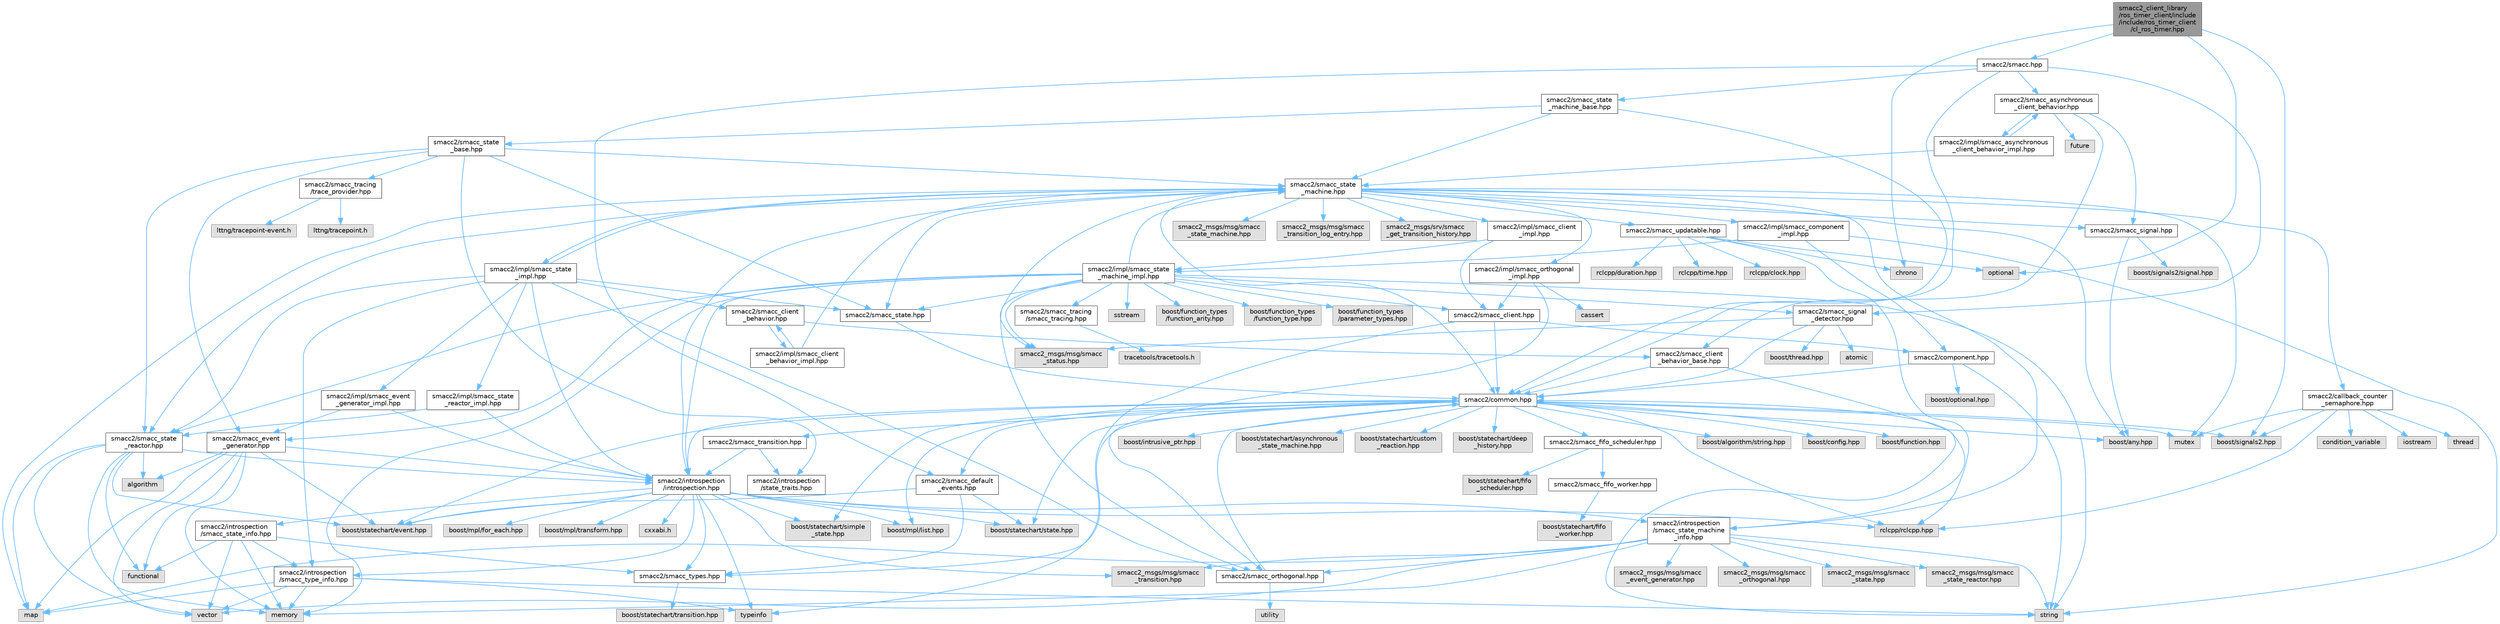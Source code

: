 digraph "smacc2_client_library/ros_timer_client/include/include/ros_timer_client/cl_ros_timer.hpp"
{
 // LATEX_PDF_SIZE
  bgcolor="transparent";
  edge [fontname=Helvetica,fontsize=10,labelfontname=Helvetica,labelfontsize=10];
  node [fontname=Helvetica,fontsize=10,shape=box,height=0.2,width=0.4];
  Node1 [label="smacc2_client_library\l/ros_timer_client/include\l/include/ros_timer_client\l/cl_ros_timer.hpp",height=0.2,width=0.4,color="gray40", fillcolor="grey60", style="filled", fontcolor="black",tooltip=" "];
  Node1 -> Node2 [color="steelblue1",style="solid"];
  Node2 [label="boost/signals2.hpp",height=0.2,width=0.4,color="grey60", fillcolor="#E0E0E0", style="filled",tooltip=" "];
  Node1 -> Node3 [color="steelblue1",style="solid"];
  Node3 [label="chrono",height=0.2,width=0.4,color="grey60", fillcolor="#E0E0E0", style="filled",tooltip=" "];
  Node1 -> Node4 [color="steelblue1",style="solid"];
  Node4 [label="optional",height=0.2,width=0.4,color="grey60", fillcolor="#E0E0E0", style="filled",tooltip=" "];
  Node1 -> Node5 [color="steelblue1",style="solid"];
  Node5 [label="smacc2/smacc.hpp",height=0.2,width=0.4,color="grey40", fillcolor="white", style="filled",URL="$smacc_8hpp.html",tooltip=" "];
  Node5 -> Node6 [color="steelblue1",style="solid"];
  Node6 [label="smacc2/common.hpp",height=0.2,width=0.4,color="grey40", fillcolor="white", style="filled",URL="$include_2smacc2_2common_8hpp.html",tooltip=" "];
  Node6 -> Node7 [color="steelblue1",style="solid"];
  Node7 [label="boost/statechart/asynchronous\l_state_machine.hpp",height=0.2,width=0.4,color="grey60", fillcolor="#E0E0E0", style="filled",tooltip=" "];
  Node6 -> Node8 [color="steelblue1",style="solid"];
  Node8 [label="boost/statechart/custom\l_reaction.hpp",height=0.2,width=0.4,color="grey60", fillcolor="#E0E0E0", style="filled",tooltip=" "];
  Node6 -> Node9 [color="steelblue1",style="solid"];
  Node9 [label="boost/statechart/deep\l_history.hpp",height=0.2,width=0.4,color="grey60", fillcolor="#E0E0E0", style="filled",tooltip=" "];
  Node6 -> Node10 [color="steelblue1",style="solid"];
  Node10 [label="boost/statechart/event.hpp",height=0.2,width=0.4,color="grey60", fillcolor="#E0E0E0", style="filled",tooltip=" "];
  Node6 -> Node11 [color="steelblue1",style="solid"];
  Node11 [label="boost/statechart/simple\l_state.hpp",height=0.2,width=0.4,color="grey60", fillcolor="#E0E0E0", style="filled",tooltip=" "];
  Node6 -> Node12 [color="steelblue1",style="solid"];
  Node12 [label="boost/statechart/state.hpp",height=0.2,width=0.4,color="grey60", fillcolor="#E0E0E0", style="filled",tooltip=" "];
  Node6 -> Node13 [color="steelblue1",style="solid"];
  Node13 [label="boost/algorithm/string.hpp",height=0.2,width=0.4,color="grey60", fillcolor="#E0E0E0", style="filled",tooltip=" "];
  Node6 -> Node14 [color="steelblue1",style="solid"];
  Node14 [label="boost/any.hpp",height=0.2,width=0.4,color="grey60", fillcolor="#E0E0E0", style="filled",tooltip=" "];
  Node6 -> Node15 [color="steelblue1",style="solid"];
  Node15 [label="boost/config.hpp",height=0.2,width=0.4,color="grey60", fillcolor="#E0E0E0", style="filled",tooltip=" "];
  Node6 -> Node16 [color="steelblue1",style="solid"];
  Node16 [label="boost/function.hpp",height=0.2,width=0.4,color="grey60", fillcolor="#E0E0E0", style="filled",tooltip=" "];
  Node6 -> Node17 [color="steelblue1",style="solid"];
  Node17 [label="boost/intrusive_ptr.hpp",height=0.2,width=0.4,color="grey60", fillcolor="#E0E0E0", style="filled",tooltip=" "];
  Node6 -> Node18 [color="steelblue1",style="solid"];
  Node18 [label="boost/mpl/list.hpp",height=0.2,width=0.4,color="grey60", fillcolor="#E0E0E0", style="filled",tooltip=" "];
  Node6 -> Node2 [color="steelblue1",style="solid"];
  Node6 -> Node19 [color="steelblue1",style="solid"];
  Node19 [label="mutex",height=0.2,width=0.4,color="grey60", fillcolor="#E0E0E0", style="filled",tooltip=" "];
  Node6 -> Node20 [color="steelblue1",style="solid"];
  Node20 [label="rclcpp/rclcpp.hpp",height=0.2,width=0.4,color="grey60", fillcolor="#E0E0E0", style="filled",tooltip=" "];
  Node6 -> Node21 [color="steelblue1",style="solid"];
  Node21 [label="smacc2/introspection\l/introspection.hpp",height=0.2,width=0.4,color="grey40", fillcolor="white", style="filled",URL="$introspection_8hpp.html",tooltip=" "];
  Node21 -> Node10 [color="steelblue1",style="solid"];
  Node21 -> Node11 [color="steelblue1",style="solid"];
  Node21 -> Node12 [color="steelblue1",style="solid"];
  Node21 -> Node22 [color="steelblue1",style="solid"];
  Node22 [label="boost/mpl/for_each.hpp",height=0.2,width=0.4,color="grey60", fillcolor="#E0E0E0", style="filled",tooltip=" "];
  Node21 -> Node18 [color="steelblue1",style="solid"];
  Node21 -> Node23 [color="steelblue1",style="solid"];
  Node23 [label="boost/mpl/transform.hpp",height=0.2,width=0.4,color="grey60", fillcolor="#E0E0E0", style="filled",tooltip=" "];
  Node21 -> Node20 [color="steelblue1",style="solid"];
  Node21 -> Node24 [color="steelblue1",style="solid"];
  Node24 [label="typeinfo",height=0.2,width=0.4,color="grey60", fillcolor="#E0E0E0", style="filled",tooltip=" "];
  Node21 -> Node25 [color="steelblue1",style="solid"];
  Node25 [label="smacc2/introspection\l/smacc_state_info.hpp",height=0.2,width=0.4,color="grey40", fillcolor="white", style="filled",URL="$smacc__state__info_8hpp.html",tooltip=" "];
  Node25 -> Node26 [color="steelblue1",style="solid"];
  Node26 [label="functional",height=0.2,width=0.4,color="grey60", fillcolor="#E0E0E0", style="filled",tooltip=" "];
  Node25 -> Node27 [color="steelblue1",style="solid"];
  Node27 [label="memory",height=0.2,width=0.4,color="grey60", fillcolor="#E0E0E0", style="filled",tooltip=" "];
  Node25 -> Node28 [color="steelblue1",style="solid"];
  Node28 [label="smacc2/introspection\l/smacc_type_info.hpp",height=0.2,width=0.4,color="grey40", fillcolor="white", style="filled",URL="$smacc__type__info_8hpp.html",tooltip=" "];
  Node28 -> Node29 [color="steelblue1",style="solid"];
  Node29 [label="map",height=0.2,width=0.4,color="grey60", fillcolor="#E0E0E0", style="filled",tooltip=" "];
  Node28 -> Node27 [color="steelblue1",style="solid"];
  Node28 -> Node30 [color="steelblue1",style="solid"];
  Node30 [label="string",height=0.2,width=0.4,color="grey60", fillcolor="#E0E0E0", style="filled",tooltip=" "];
  Node28 -> Node24 [color="steelblue1",style="solid"];
  Node28 -> Node31 [color="steelblue1",style="solid"];
  Node31 [label="vector",height=0.2,width=0.4,color="grey60", fillcolor="#E0E0E0", style="filled",tooltip=" "];
  Node25 -> Node32 [color="steelblue1",style="solid"];
  Node32 [label="smacc2/smacc_types.hpp",height=0.2,width=0.4,color="grey40", fillcolor="white", style="filled",URL="$smacc__types_8hpp.html",tooltip=" "];
  Node32 -> Node33 [color="steelblue1",style="solid"];
  Node33 [label="boost/statechart/transition.hpp",height=0.2,width=0.4,color="grey60", fillcolor="#E0E0E0", style="filled",tooltip=" "];
  Node25 -> Node31 [color="steelblue1",style="solid"];
  Node21 -> Node28 [color="steelblue1",style="solid"];
  Node21 -> Node32 [color="steelblue1",style="solid"];
  Node21 -> Node34 [color="steelblue1",style="solid"];
  Node34 [label="cxxabi.h",height=0.2,width=0.4,color="grey60", fillcolor="#E0E0E0", style="filled",tooltip=" "];
  Node21 -> Node35 [color="steelblue1",style="solid"];
  Node35 [label="smacc2_msgs/msg/smacc\l_transition.hpp",height=0.2,width=0.4,color="grey60", fillcolor="#E0E0E0", style="filled",tooltip=" "];
  Node21 -> Node36 [color="steelblue1",style="solid"];
  Node36 [label="smacc2/introspection\l/smacc_state_machine\l_info.hpp",height=0.2,width=0.4,color="grey40", fillcolor="white", style="filled",URL="$smacc__state__machine__info_8hpp.html",tooltip=" "];
  Node36 -> Node29 [color="steelblue1",style="solid"];
  Node36 -> Node27 [color="steelblue1",style="solid"];
  Node36 -> Node30 [color="steelblue1",style="solid"];
  Node36 -> Node31 [color="steelblue1",style="solid"];
  Node36 -> Node6 [color="steelblue1",style="solid"];
  Node36 -> Node37 [color="steelblue1",style="solid"];
  Node37 [label="smacc2/smacc_orthogonal.hpp",height=0.2,width=0.4,color="grey40", fillcolor="white", style="filled",URL="$smacc__orthogonal_8hpp.html",tooltip=" "];
  Node37 -> Node6 [color="steelblue1",style="solid"];
  Node37 -> Node38 [color="steelblue1",style="solid"];
  Node38 [label="utility",height=0.2,width=0.4,color="grey60", fillcolor="#E0E0E0", style="filled",tooltip=" "];
  Node36 -> Node39 [color="steelblue1",style="solid"];
  Node39 [label="smacc2_msgs/msg/smacc\l_event_generator.hpp",height=0.2,width=0.4,color="grey60", fillcolor="#E0E0E0", style="filled",tooltip=" "];
  Node36 -> Node40 [color="steelblue1",style="solid"];
  Node40 [label="smacc2_msgs/msg/smacc\l_orthogonal.hpp",height=0.2,width=0.4,color="grey60", fillcolor="#E0E0E0", style="filled",tooltip=" "];
  Node36 -> Node41 [color="steelblue1",style="solid"];
  Node41 [label="smacc2_msgs/msg/smacc\l_state.hpp",height=0.2,width=0.4,color="grey60", fillcolor="#E0E0E0", style="filled",tooltip=" "];
  Node36 -> Node42 [color="steelblue1",style="solid"];
  Node42 [label="smacc2_msgs/msg/smacc\l_state_reactor.hpp",height=0.2,width=0.4,color="grey60", fillcolor="#E0E0E0", style="filled",tooltip=" "];
  Node36 -> Node35 [color="steelblue1",style="solid"];
  Node6 -> Node43 [color="steelblue1",style="solid"];
  Node43 [label="smacc2/smacc_fifo_scheduler.hpp",height=0.2,width=0.4,color="grey40", fillcolor="white", style="filled",URL="$smacc__fifo__scheduler_8hpp.html",tooltip=" "];
  Node43 -> Node44 [color="steelblue1",style="solid"];
  Node44 [label="boost/statechart/fifo\l_scheduler.hpp",height=0.2,width=0.4,color="grey60", fillcolor="#E0E0E0", style="filled",tooltip=" "];
  Node43 -> Node45 [color="steelblue1",style="solid"];
  Node45 [label="smacc2/smacc_fifo_worker.hpp",height=0.2,width=0.4,color="grey40", fillcolor="white", style="filled",URL="$smacc__fifo__worker_8hpp.html",tooltip=" "];
  Node45 -> Node46 [color="steelblue1",style="solid"];
  Node46 [label="boost/statechart/fifo\l_worker.hpp",height=0.2,width=0.4,color="grey60", fillcolor="#E0E0E0", style="filled",tooltip=" "];
  Node6 -> Node32 [color="steelblue1",style="solid"];
  Node6 -> Node47 [color="steelblue1",style="solid"];
  Node47 [label="smacc2/smacc_default\l_events.hpp",height=0.2,width=0.4,color="grey40", fillcolor="white", style="filled",URL="$smacc__default__events_8hpp.html",tooltip=" "];
  Node47 -> Node32 [color="steelblue1",style="solid"];
  Node47 -> Node10 [color="steelblue1",style="solid"];
  Node47 -> Node12 [color="steelblue1",style="solid"];
  Node6 -> Node48 [color="steelblue1",style="solid"];
  Node48 [label="smacc2/smacc_transition.hpp",height=0.2,width=0.4,color="grey40", fillcolor="white", style="filled",URL="$smacc__transition_8hpp.html",tooltip=" "];
  Node48 -> Node21 [color="steelblue1",style="solid"];
  Node48 -> Node49 [color="steelblue1",style="solid"];
  Node49 [label="smacc2/introspection\l/state_traits.hpp",height=0.2,width=0.4,color="grey40", fillcolor="white", style="filled",URL="$state__traits_8hpp.html",tooltip=" "];
  Node5 -> Node50 [color="steelblue1",style="solid"];
  Node50 [label="smacc2/smacc_asynchronous\l_client_behavior.hpp",height=0.2,width=0.4,color="grey40", fillcolor="white", style="filled",URL="$smacc__asynchronous__client__behavior_8hpp.html",tooltip=" "];
  Node50 -> Node51 [color="steelblue1",style="solid"];
  Node51 [label="future",height=0.2,width=0.4,color="grey60", fillcolor="#E0E0E0", style="filled",tooltip=" "];
  Node50 -> Node52 [color="steelblue1",style="solid"];
  Node52 [label="smacc2/smacc_client\l_behavior_base.hpp",height=0.2,width=0.4,color="grey40", fillcolor="white", style="filled",URL="$smacc__client__behavior__base_8hpp.html",tooltip=" "];
  Node52 -> Node30 [color="steelblue1",style="solid"];
  Node52 -> Node6 [color="steelblue1",style="solid"];
  Node50 -> Node53 [color="steelblue1",style="solid"];
  Node53 [label="smacc2/smacc_signal.hpp",height=0.2,width=0.4,color="grey40", fillcolor="white", style="filled",URL="$smacc__signal_8hpp.html",tooltip=" "];
  Node53 -> Node14 [color="steelblue1",style="solid"];
  Node53 -> Node54 [color="steelblue1",style="solid"];
  Node54 [label="boost/signals2/signal.hpp",height=0.2,width=0.4,color="grey60", fillcolor="#E0E0E0", style="filled",tooltip=" "];
  Node50 -> Node55 [color="steelblue1",style="solid"];
  Node55 [label="smacc2/impl/smacc_asynchronous\l_client_behavior_impl.hpp",height=0.2,width=0.4,color="grey40", fillcolor="white", style="filled",URL="$smacc__asynchronous__client__behavior__impl_8hpp.html",tooltip=" "];
  Node55 -> Node50 [color="steelblue1",style="solid"];
  Node55 -> Node56 [color="steelblue1",style="solid"];
  Node56 [label="smacc2/smacc_state\l_machine.hpp",height=0.2,width=0.4,color="grey40", fillcolor="white", style="filled",URL="$smacc__state__machine_8hpp.html",tooltip=" "];
  Node56 -> Node14 [color="steelblue1",style="solid"];
  Node56 -> Node29 [color="steelblue1",style="solid"];
  Node56 -> Node19 [color="steelblue1",style="solid"];
  Node56 -> Node6 [color="steelblue1",style="solid"];
  Node56 -> Node21 [color="steelblue1",style="solid"];
  Node56 -> Node36 [color="steelblue1",style="solid"];
  Node56 -> Node53 [color="steelblue1",style="solid"];
  Node56 -> Node57 [color="steelblue1",style="solid"];
  Node57 [label="smacc2/smacc_updatable.hpp",height=0.2,width=0.4,color="grey40", fillcolor="white", style="filled",URL="$smacc__updatable_8hpp.html",tooltip=" "];
  Node57 -> Node3 [color="steelblue1",style="solid"];
  Node57 -> Node4 [color="steelblue1",style="solid"];
  Node57 -> Node58 [color="steelblue1",style="solid"];
  Node58 [label="rclcpp/clock.hpp",height=0.2,width=0.4,color="grey60", fillcolor="#E0E0E0", style="filled",tooltip=" "];
  Node57 -> Node59 [color="steelblue1",style="solid"];
  Node59 [label="rclcpp/duration.hpp",height=0.2,width=0.4,color="grey60", fillcolor="#E0E0E0", style="filled",tooltip=" "];
  Node57 -> Node20 [color="steelblue1",style="solid"];
  Node57 -> Node60 [color="steelblue1",style="solid"];
  Node60 [label="rclcpp/time.hpp",height=0.2,width=0.4,color="grey60", fillcolor="#E0E0E0", style="filled",tooltip=" "];
  Node56 -> Node61 [color="steelblue1",style="solid"];
  Node61 [label="smacc2_msgs/msg/smacc\l_state_machine.hpp",height=0.2,width=0.4,color="grey60", fillcolor="#E0E0E0", style="filled",tooltip=" "];
  Node56 -> Node62 [color="steelblue1",style="solid"];
  Node62 [label="smacc2_msgs/msg/smacc\l_status.hpp",height=0.2,width=0.4,color="grey60", fillcolor="#E0E0E0", style="filled",tooltip=" "];
  Node56 -> Node63 [color="steelblue1",style="solid"];
  Node63 [label="smacc2_msgs/msg/smacc\l_transition_log_entry.hpp",height=0.2,width=0.4,color="grey60", fillcolor="#E0E0E0", style="filled",tooltip=" "];
  Node56 -> Node64 [color="steelblue1",style="solid"];
  Node64 [label="smacc2_msgs/srv/smacc\l_get_transition_history.hpp",height=0.2,width=0.4,color="grey60", fillcolor="#E0E0E0", style="filled",tooltip=" "];
  Node56 -> Node65 [color="steelblue1",style="solid"];
  Node65 [label="smacc2/callback_counter\l_semaphore.hpp",height=0.2,width=0.4,color="grey40", fillcolor="white", style="filled",URL="$callback__counter__semaphore_8hpp.html",tooltip=" "];
  Node65 -> Node2 [color="steelblue1",style="solid"];
  Node65 -> Node66 [color="steelblue1",style="solid"];
  Node66 [label="condition_variable",height=0.2,width=0.4,color="grey60", fillcolor="#E0E0E0", style="filled",tooltip=" "];
  Node65 -> Node67 [color="steelblue1",style="solid"];
  Node67 [label="iostream",height=0.2,width=0.4,color="grey60", fillcolor="#E0E0E0", style="filled",tooltip=" "];
  Node65 -> Node19 [color="steelblue1",style="solid"];
  Node65 -> Node20 [color="steelblue1",style="solid"];
  Node65 -> Node68 [color="steelblue1",style="solid"];
  Node68 [label="thread",height=0.2,width=0.4,color="grey60", fillcolor="#E0E0E0", style="filled",tooltip=" "];
  Node56 -> Node69 [color="steelblue1",style="solid"];
  Node69 [label="smacc2/smacc_state.hpp",height=0.2,width=0.4,color="grey40", fillcolor="white", style="filled",URL="$smacc__state_8hpp.html",tooltip=" "];
  Node69 -> Node6 [color="steelblue1",style="solid"];
  Node56 -> Node70 [color="steelblue1",style="solid"];
  Node70 [label="smacc2/smacc_state\l_reactor.hpp",height=0.2,width=0.4,color="grey40", fillcolor="white", style="filled",URL="$smacc__state__reactor_8hpp.html",tooltip=" "];
  Node70 -> Node71 [color="steelblue1",style="solid"];
  Node71 [label="algorithm",height=0.2,width=0.4,color="grey60", fillcolor="#E0E0E0", style="filled",tooltip=" "];
  Node70 -> Node10 [color="steelblue1",style="solid"];
  Node70 -> Node26 [color="steelblue1",style="solid"];
  Node70 -> Node29 [color="steelblue1",style="solid"];
  Node70 -> Node27 [color="steelblue1",style="solid"];
  Node70 -> Node21 [color="steelblue1",style="solid"];
  Node70 -> Node31 [color="steelblue1",style="solid"];
  Node56 -> Node72 [color="steelblue1",style="solid"];
  Node72 [label="smacc2/impl/smacc_client\l_impl.hpp",height=0.2,width=0.4,color="grey40", fillcolor="white", style="filled",URL="$smacc__client__impl_8hpp.html",tooltip=" "];
  Node72 -> Node73 [color="steelblue1",style="solid"];
  Node73 [label="smacc2/impl/smacc_state\l_machine_impl.hpp",height=0.2,width=0.4,color="grey40", fillcolor="white", style="filled",URL="$smacc__state__machine__impl_8hpp.html",tooltip=" "];
  Node73 -> Node27 [color="steelblue1",style="solid"];
  Node73 -> Node74 [color="steelblue1",style="solid"];
  Node74 [label="sstream",height=0.2,width=0.4,color="grey60", fillcolor="#E0E0E0", style="filled",tooltip=" "];
  Node73 -> Node30 [color="steelblue1",style="solid"];
  Node73 -> Node21 [color="steelblue1",style="solid"];
  Node73 -> Node75 [color="steelblue1",style="solid"];
  Node75 [label="smacc2/smacc_client.hpp",height=0.2,width=0.4,color="grey40", fillcolor="white", style="filled",URL="$smacc__client_8hpp.html",tooltip=" "];
  Node75 -> Node6 [color="steelblue1",style="solid"];
  Node75 -> Node76 [color="steelblue1",style="solid"];
  Node76 [label="smacc2/component.hpp",height=0.2,width=0.4,color="grey40", fillcolor="white", style="filled",URL="$component_8hpp.html",tooltip=" "];
  Node76 -> Node30 [color="steelblue1",style="solid"];
  Node76 -> Node77 [color="steelblue1",style="solid"];
  Node77 [label="boost/optional.hpp",height=0.2,width=0.4,color="grey60", fillcolor="#E0E0E0", style="filled",tooltip=" "];
  Node76 -> Node6 [color="steelblue1",style="solid"];
  Node75 -> Node24 [color="steelblue1",style="solid"];
  Node73 -> Node78 [color="steelblue1",style="solid"];
  Node78 [label="smacc2/smacc_event\l_generator.hpp",height=0.2,width=0.4,color="grey40", fillcolor="white", style="filled",URL="$smacc__event__generator_8hpp.html",tooltip=" "];
  Node78 -> Node71 [color="steelblue1",style="solid"];
  Node78 -> Node10 [color="steelblue1",style="solid"];
  Node78 -> Node26 [color="steelblue1",style="solid"];
  Node78 -> Node29 [color="steelblue1",style="solid"];
  Node78 -> Node27 [color="steelblue1",style="solid"];
  Node78 -> Node21 [color="steelblue1",style="solid"];
  Node78 -> Node31 [color="steelblue1",style="solid"];
  Node73 -> Node37 [color="steelblue1",style="solid"];
  Node73 -> Node79 [color="steelblue1",style="solid"];
  Node79 [label="smacc2/smacc_signal\l_detector.hpp",height=0.2,width=0.4,color="grey40", fillcolor="white", style="filled",URL="$smacc__signal__detector_8hpp.html",tooltip=" "];
  Node79 -> Node80 [color="steelblue1",style="solid"];
  Node80 [label="atomic",height=0.2,width=0.4,color="grey60", fillcolor="#E0E0E0", style="filled",tooltip=" "];
  Node79 -> Node81 [color="steelblue1",style="solid"];
  Node81 [label="boost/thread.hpp",height=0.2,width=0.4,color="grey60", fillcolor="#E0E0E0", style="filled",tooltip=" "];
  Node79 -> Node6 [color="steelblue1",style="solid"];
  Node79 -> Node62 [color="steelblue1",style="solid"];
  Node73 -> Node69 [color="steelblue1",style="solid"];
  Node73 -> Node56 [color="steelblue1",style="solid"];
  Node73 -> Node70 [color="steelblue1",style="solid"];
  Node73 -> Node82 [color="steelblue1",style="solid"];
  Node82 [label="boost/function_types\l/function_arity.hpp",height=0.2,width=0.4,color="grey60", fillcolor="#E0E0E0", style="filled",tooltip=" "];
  Node73 -> Node83 [color="steelblue1",style="solid"];
  Node83 [label="boost/function_types\l/function_type.hpp",height=0.2,width=0.4,color="grey60", fillcolor="#E0E0E0", style="filled",tooltip=" "];
  Node73 -> Node84 [color="steelblue1",style="solid"];
  Node84 [label="boost/function_types\l/parameter_types.hpp",height=0.2,width=0.4,color="grey60", fillcolor="#E0E0E0", style="filled",tooltip=" "];
  Node73 -> Node85 [color="steelblue1",style="solid"];
  Node85 [label="smacc2/smacc_tracing\l/smacc_tracing.hpp",height=0.2,width=0.4,color="grey40", fillcolor="white", style="filled",URL="$smacc__tracing_8hpp.html",tooltip=" "];
  Node85 -> Node86 [color="steelblue1",style="solid"];
  Node86 [label="tracetools/tracetools.h",height=0.2,width=0.4,color="grey60", fillcolor="#E0E0E0", style="filled",tooltip=" "];
  Node73 -> Node62 [color="steelblue1",style="solid"];
  Node72 -> Node75 [color="steelblue1",style="solid"];
  Node56 -> Node87 [color="steelblue1",style="solid"];
  Node87 [label="smacc2/impl/smacc_component\l_impl.hpp",height=0.2,width=0.4,color="grey40", fillcolor="white", style="filled",URL="$smacc__component__impl_8hpp.html",tooltip=" "];
  Node87 -> Node30 [color="steelblue1",style="solid"];
  Node87 -> Node76 [color="steelblue1",style="solid"];
  Node87 -> Node73 [color="steelblue1",style="solid"];
  Node56 -> Node88 [color="steelblue1",style="solid"];
  Node88 [label="smacc2/impl/smacc_orthogonal\l_impl.hpp",height=0.2,width=0.4,color="grey40", fillcolor="white", style="filled",URL="$smacc__orthogonal__impl_8hpp.html",tooltip=" "];
  Node88 -> Node89 [color="steelblue1",style="solid"];
  Node89 [label="cassert",height=0.2,width=0.4,color="grey60", fillcolor="#E0E0E0", style="filled",tooltip=" "];
  Node88 -> Node75 [color="steelblue1",style="solid"];
  Node88 -> Node37 [color="steelblue1",style="solid"];
  Node56 -> Node90 [color="steelblue1",style="solid"];
  Node90 [label="smacc2/impl/smacc_state\l_impl.hpp",height=0.2,width=0.4,color="grey40", fillcolor="white", style="filled",URL="$smacc__state__impl_8hpp.html",tooltip=" "];
  Node90 -> Node21 [color="steelblue1",style="solid"];
  Node90 -> Node91 [color="steelblue1",style="solid"];
  Node91 [label="smacc2/smacc_client\l_behavior.hpp",height=0.2,width=0.4,color="grey40", fillcolor="white", style="filled",URL="$smacc__client__behavior_8hpp.html",tooltip=" "];
  Node91 -> Node52 [color="steelblue1",style="solid"];
  Node91 -> Node92 [color="steelblue1",style="solid"];
  Node92 [label="smacc2/impl/smacc_client\l_behavior_impl.hpp",height=0.2,width=0.4,color="grey40", fillcolor="white", style="filled",URL="$smacc__client__behavior__impl_8hpp.html",tooltip=" "];
  Node92 -> Node91 [color="steelblue1",style="solid"];
  Node92 -> Node56 [color="steelblue1",style="solid"];
  Node90 -> Node37 [color="steelblue1",style="solid"];
  Node90 -> Node69 [color="steelblue1",style="solid"];
  Node90 -> Node70 [color="steelblue1",style="solid"];
  Node90 -> Node28 [color="steelblue1",style="solid"];
  Node90 -> Node56 [color="steelblue1",style="solid"];
  Node90 -> Node93 [color="steelblue1",style="solid"];
  Node93 [label="smacc2/impl/smacc_event\l_generator_impl.hpp",height=0.2,width=0.4,color="grey40", fillcolor="white", style="filled",URL="$smacc__event__generator__impl_8hpp.html",tooltip=" "];
  Node93 -> Node21 [color="steelblue1",style="solid"];
  Node93 -> Node78 [color="steelblue1",style="solid"];
  Node90 -> Node94 [color="steelblue1",style="solid"];
  Node94 [label="smacc2/impl/smacc_state\l_reactor_impl.hpp",height=0.2,width=0.4,color="grey40", fillcolor="white", style="filled",URL="$smacc__state__reactor__impl_8hpp.html",tooltip=" "];
  Node94 -> Node21 [color="steelblue1",style="solid"];
  Node94 -> Node70 [color="steelblue1",style="solid"];
  Node5 -> Node47 [color="steelblue1",style="solid"];
  Node5 -> Node79 [color="steelblue1",style="solid"];
  Node5 -> Node95 [color="steelblue1",style="solid"];
  Node95 [label="smacc2/smacc_state\l_machine_base.hpp",height=0.2,width=0.4,color="grey40", fillcolor="white", style="filled",URL="$smacc__state__machine__base_8hpp.html",tooltip=" "];
  Node95 -> Node6 [color="steelblue1",style="solid"];
  Node95 -> Node96 [color="steelblue1",style="solid"];
  Node96 [label="smacc2/smacc_state\l_base.hpp",height=0.2,width=0.4,color="grey40", fillcolor="white", style="filled",URL="$smacc__state__base_8hpp.html",tooltip=" "];
  Node96 -> Node49 [color="steelblue1",style="solid"];
  Node96 -> Node78 [color="steelblue1",style="solid"];
  Node96 -> Node69 [color="steelblue1",style="solid"];
  Node96 -> Node56 [color="steelblue1",style="solid"];
  Node96 -> Node70 [color="steelblue1",style="solid"];
  Node96 -> Node97 [color="steelblue1",style="solid"];
  Node97 [label="smacc2/smacc_tracing\l/trace_provider.hpp",height=0.2,width=0.4,color="grey40", fillcolor="white", style="filled",URL="$trace__provider_8hpp.html",tooltip=" "];
  Node97 -> Node98 [color="steelblue1",style="solid"];
  Node98 [label="lttng/tracepoint.h",height=0.2,width=0.4,color="grey60", fillcolor="#E0E0E0", style="filled",tooltip=" "];
  Node97 -> Node99 [color="steelblue1",style="solid"];
  Node99 [label="lttng/tracepoint-event.h",height=0.2,width=0.4,color="grey60", fillcolor="#E0E0E0", style="filled",tooltip=" "];
  Node95 -> Node56 [color="steelblue1",style="solid"];
}
